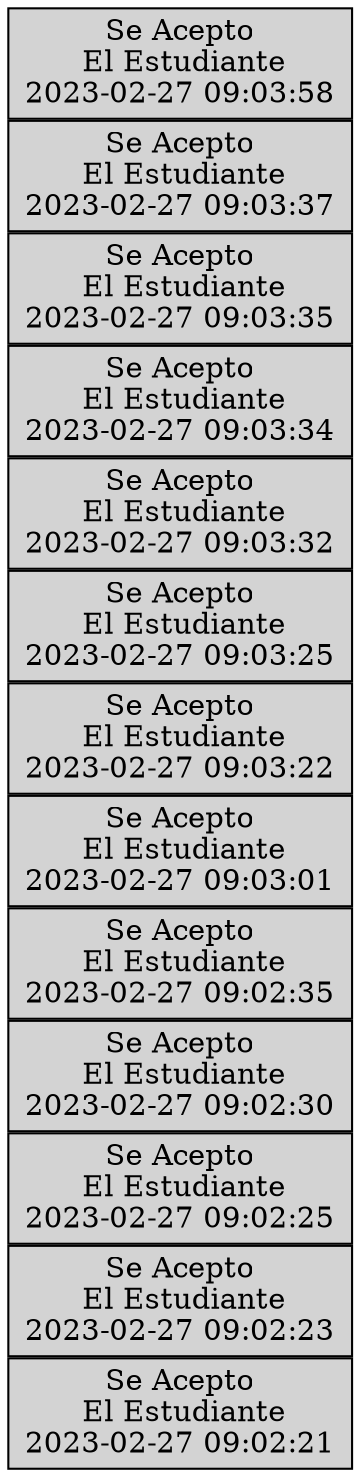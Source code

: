 digraph Pila {
node [shape=box, width=1.2, height=0.6, style=filled, fillcolor=lightgray];
rankdir=LR;
nodesep=0;
n0 [label="Se Acepto
 El Estudiante
2023-02-27 09:02:21"];
n1 [label="Se Acepto
 El Estudiante
2023-02-27 09:02:23"];
n2 [label="Se Acepto
 El Estudiante
2023-02-27 09:02:25"];
n3 [label="Se Acepto
 El Estudiante
2023-02-27 09:02:30"];
n4 [label="Se Acepto
 El Estudiante
2023-02-27 09:02:35"];
n5 [label="Se Acepto
 El Estudiante
2023-02-27 09:03:01"];
n6 [label="Se Acepto
 El Estudiante
2023-02-27 09:03:22"];
n7 [label="Se Acepto
 El Estudiante
2023-02-27 09:03:25"];
n8 [label="Se Acepto
 El Estudiante
2023-02-27 09:03:32"];
n9 [label="Se Acepto
 El Estudiante
2023-02-27 09:03:34"];
n10 [label="Se Acepto
 El Estudiante
2023-02-27 09:03:35"];
n11 [label="Se Acepto
 El Estudiante
2023-02-27 09:03:37"];
n12 [label="Se Acepto
 El Estudiante
2023-02-27 09:03:58"];
}
